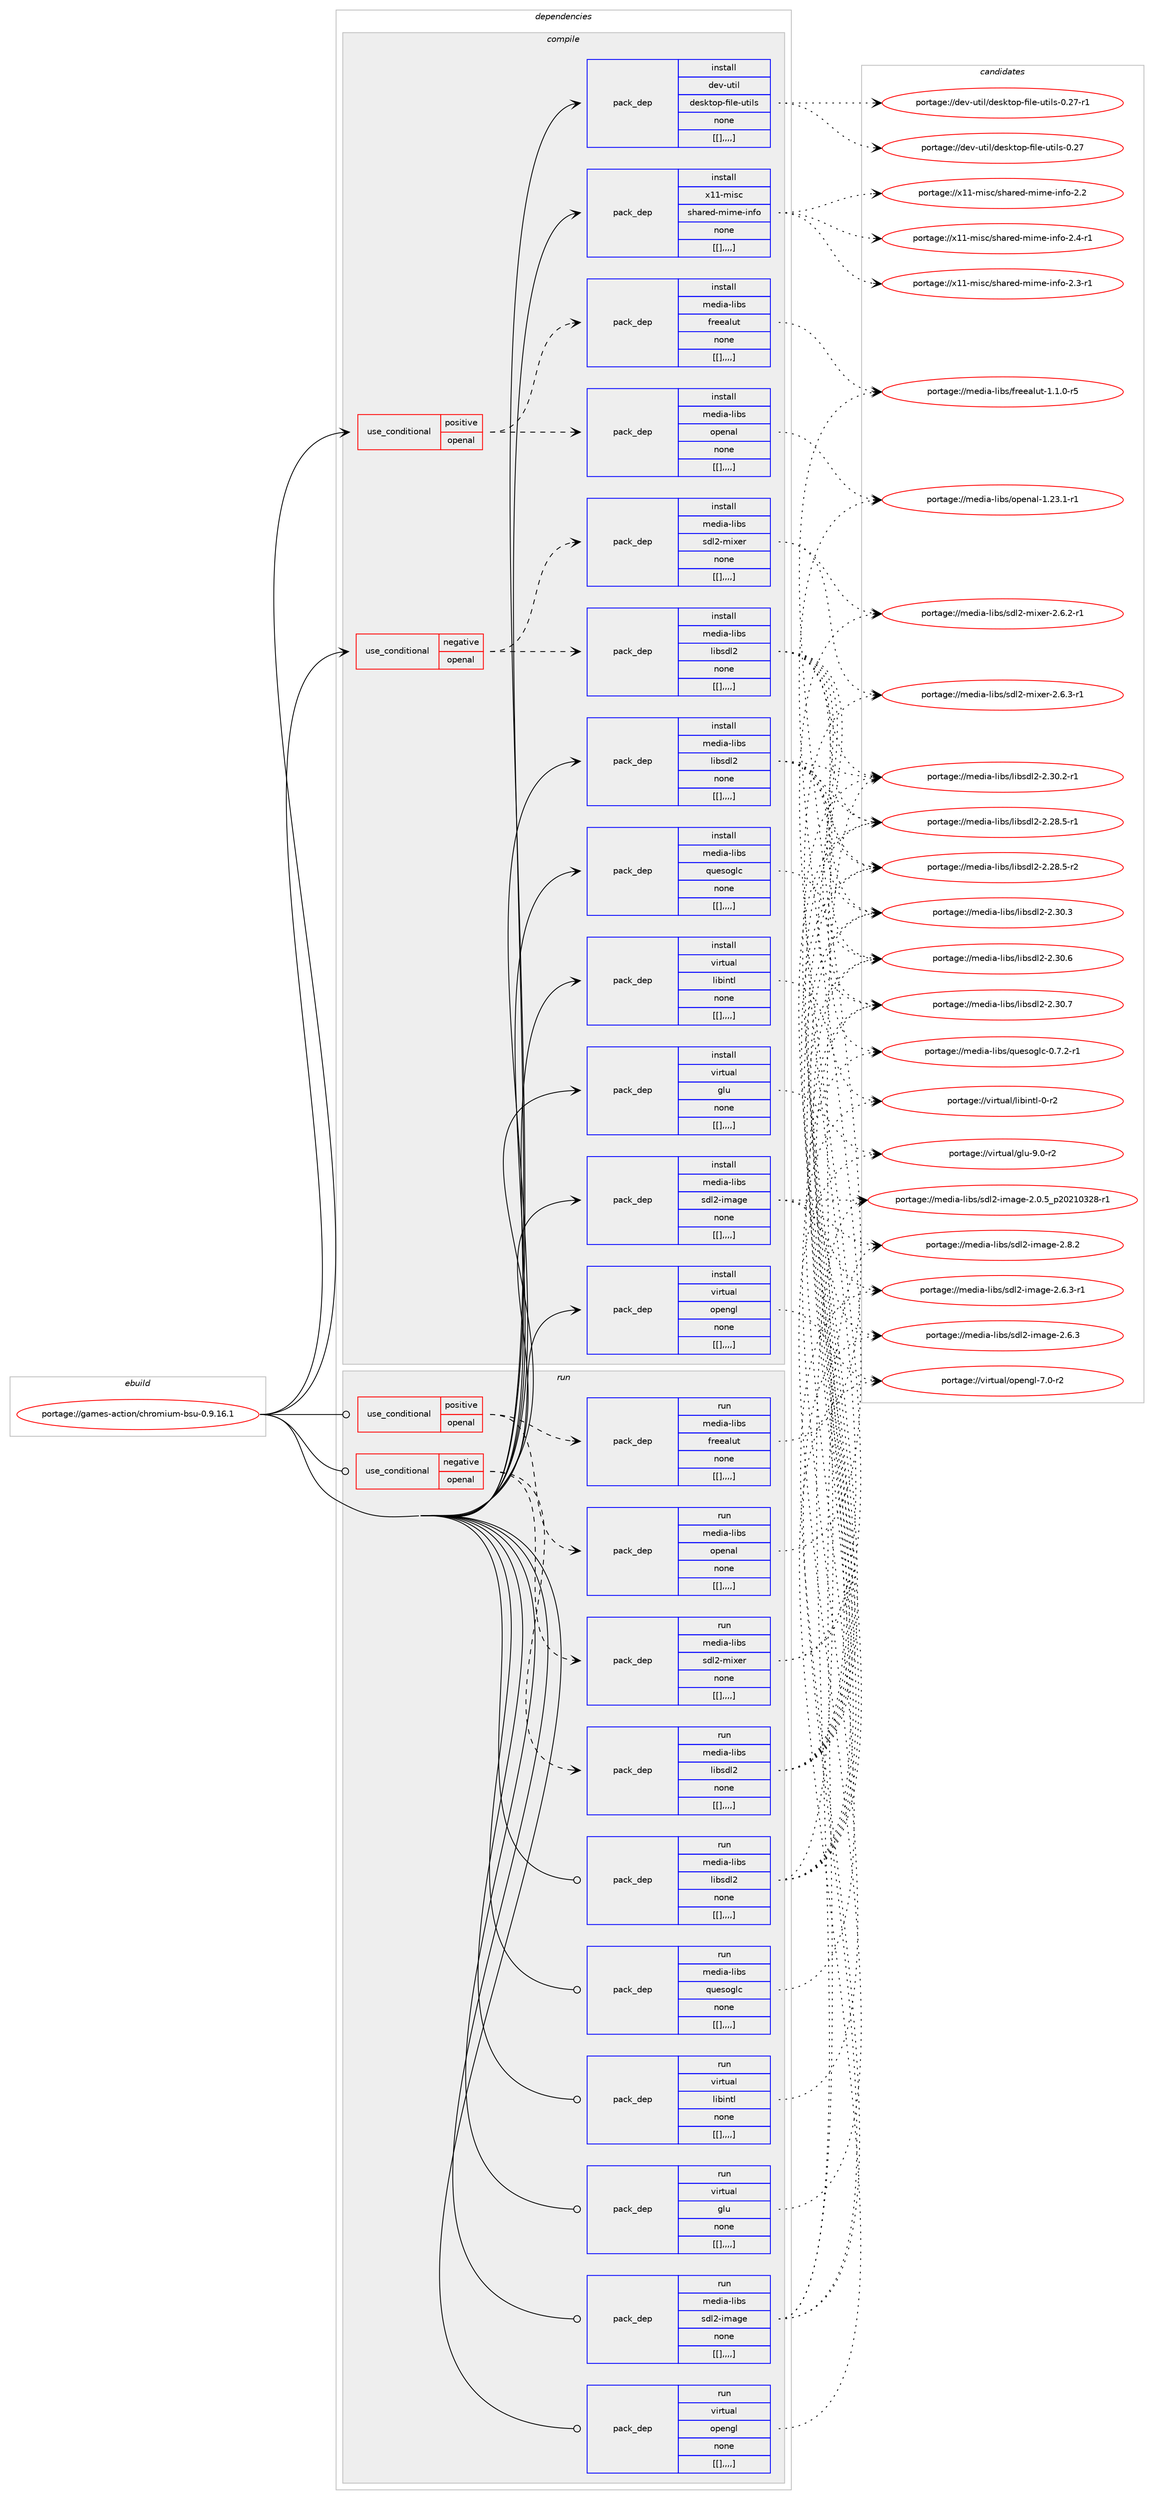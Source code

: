 digraph prolog {

# *************
# Graph options
# *************

newrank=true;
concentrate=true;
compound=true;
graph [rankdir=LR,fontname=Helvetica,fontsize=10,ranksep=1.5];#, ranksep=2.5, nodesep=0.2];
edge  [arrowhead=vee];
node  [fontname=Helvetica,fontsize=10];

# **********
# The ebuild
# **********

subgraph cluster_leftcol {
color=gray;
label=<<i>ebuild</i>>;
id [label="portage://games-action/chromium-bsu-0.9.16.1", color=red, width=4, href="../games-action/chromium-bsu-0.9.16.1.svg"];
}

# ****************
# The dependencies
# ****************

subgraph cluster_midcol {
color=gray;
label=<<i>dependencies</i>>;
subgraph cluster_compile {
fillcolor="#eeeeee";
style=filled;
label=<<i>compile</i>>;
subgraph cond64462 {
dependency227064 [label=<<TABLE BORDER="0" CELLBORDER="1" CELLSPACING="0" CELLPADDING="4"><TR><TD ROWSPAN="3" CELLPADDING="10">use_conditional</TD></TR><TR><TD>negative</TD></TR><TR><TD>openal</TD></TR></TABLE>>, shape=none, color=red];
subgraph pack161136 {
dependency227065 [label=<<TABLE BORDER="0" CELLBORDER="1" CELLSPACING="0" CELLPADDING="4" WIDTH="220"><TR><TD ROWSPAN="6" CELLPADDING="30">pack_dep</TD></TR><TR><TD WIDTH="110">install</TD></TR><TR><TD>media-libs</TD></TR><TR><TD>libsdl2</TD></TR><TR><TD>none</TD></TR><TR><TD>[[],,,,]</TD></TR></TABLE>>, shape=none, color=blue];
}
dependency227064:e -> dependency227065:w [weight=20,style="dashed",arrowhead="vee"];
subgraph pack161137 {
dependency227066 [label=<<TABLE BORDER="0" CELLBORDER="1" CELLSPACING="0" CELLPADDING="4" WIDTH="220"><TR><TD ROWSPAN="6" CELLPADDING="30">pack_dep</TD></TR><TR><TD WIDTH="110">install</TD></TR><TR><TD>media-libs</TD></TR><TR><TD>sdl2-mixer</TD></TR><TR><TD>none</TD></TR><TR><TD>[[],,,,]</TD></TR></TABLE>>, shape=none, color=blue];
}
dependency227064:e -> dependency227066:w [weight=20,style="dashed",arrowhead="vee"];
}
id:e -> dependency227064:w [weight=20,style="solid",arrowhead="vee"];
subgraph cond64463 {
dependency227067 [label=<<TABLE BORDER="0" CELLBORDER="1" CELLSPACING="0" CELLPADDING="4"><TR><TD ROWSPAN="3" CELLPADDING="10">use_conditional</TD></TR><TR><TD>positive</TD></TR><TR><TD>openal</TD></TR></TABLE>>, shape=none, color=red];
subgraph pack161138 {
dependency227068 [label=<<TABLE BORDER="0" CELLBORDER="1" CELLSPACING="0" CELLPADDING="4" WIDTH="220"><TR><TD ROWSPAN="6" CELLPADDING="30">pack_dep</TD></TR><TR><TD WIDTH="110">install</TD></TR><TR><TD>media-libs</TD></TR><TR><TD>freealut</TD></TR><TR><TD>none</TD></TR><TR><TD>[[],,,,]</TD></TR></TABLE>>, shape=none, color=blue];
}
dependency227067:e -> dependency227068:w [weight=20,style="dashed",arrowhead="vee"];
subgraph pack161139 {
dependency227069 [label=<<TABLE BORDER="0" CELLBORDER="1" CELLSPACING="0" CELLPADDING="4" WIDTH="220"><TR><TD ROWSPAN="6" CELLPADDING="30">pack_dep</TD></TR><TR><TD WIDTH="110">install</TD></TR><TR><TD>media-libs</TD></TR><TR><TD>openal</TD></TR><TR><TD>none</TD></TR><TR><TD>[[],,,,]</TD></TR></TABLE>>, shape=none, color=blue];
}
dependency227067:e -> dependency227069:w [weight=20,style="dashed",arrowhead="vee"];
}
id:e -> dependency227067:w [weight=20,style="solid",arrowhead="vee"];
subgraph pack161140 {
dependency227070 [label=<<TABLE BORDER="0" CELLBORDER="1" CELLSPACING="0" CELLPADDING="4" WIDTH="220"><TR><TD ROWSPAN="6" CELLPADDING="30">pack_dep</TD></TR><TR><TD WIDTH="110">install</TD></TR><TR><TD>dev-util</TD></TR><TR><TD>desktop-file-utils</TD></TR><TR><TD>none</TD></TR><TR><TD>[[],,,,]</TD></TR></TABLE>>, shape=none, color=blue];
}
id:e -> dependency227070:w [weight=20,style="solid",arrowhead="vee"];
subgraph pack161141 {
dependency227071 [label=<<TABLE BORDER="0" CELLBORDER="1" CELLSPACING="0" CELLPADDING="4" WIDTH="220"><TR><TD ROWSPAN="6" CELLPADDING="30">pack_dep</TD></TR><TR><TD WIDTH="110">install</TD></TR><TR><TD>media-libs</TD></TR><TR><TD>libsdl2</TD></TR><TR><TD>none</TD></TR><TR><TD>[[],,,,]</TD></TR></TABLE>>, shape=none, color=blue];
}
id:e -> dependency227071:w [weight=20,style="solid",arrowhead="vee"];
subgraph pack161142 {
dependency227072 [label=<<TABLE BORDER="0" CELLBORDER="1" CELLSPACING="0" CELLPADDING="4" WIDTH="220"><TR><TD ROWSPAN="6" CELLPADDING="30">pack_dep</TD></TR><TR><TD WIDTH="110">install</TD></TR><TR><TD>media-libs</TD></TR><TR><TD>quesoglc</TD></TR><TR><TD>none</TD></TR><TR><TD>[[],,,,]</TD></TR></TABLE>>, shape=none, color=blue];
}
id:e -> dependency227072:w [weight=20,style="solid",arrowhead="vee"];
subgraph pack161143 {
dependency227073 [label=<<TABLE BORDER="0" CELLBORDER="1" CELLSPACING="0" CELLPADDING="4" WIDTH="220"><TR><TD ROWSPAN="6" CELLPADDING="30">pack_dep</TD></TR><TR><TD WIDTH="110">install</TD></TR><TR><TD>media-libs</TD></TR><TR><TD>sdl2-image</TD></TR><TR><TD>none</TD></TR><TR><TD>[[],,,,]</TD></TR></TABLE>>, shape=none, color=blue];
}
id:e -> dependency227073:w [weight=20,style="solid",arrowhead="vee"];
subgraph pack161144 {
dependency227074 [label=<<TABLE BORDER="0" CELLBORDER="1" CELLSPACING="0" CELLPADDING="4" WIDTH="220"><TR><TD ROWSPAN="6" CELLPADDING="30">pack_dep</TD></TR><TR><TD WIDTH="110">install</TD></TR><TR><TD>virtual</TD></TR><TR><TD>glu</TD></TR><TR><TD>none</TD></TR><TR><TD>[[],,,,]</TD></TR></TABLE>>, shape=none, color=blue];
}
id:e -> dependency227074:w [weight=20,style="solid",arrowhead="vee"];
subgraph pack161145 {
dependency227075 [label=<<TABLE BORDER="0" CELLBORDER="1" CELLSPACING="0" CELLPADDING="4" WIDTH="220"><TR><TD ROWSPAN="6" CELLPADDING="30">pack_dep</TD></TR><TR><TD WIDTH="110">install</TD></TR><TR><TD>virtual</TD></TR><TR><TD>libintl</TD></TR><TR><TD>none</TD></TR><TR><TD>[[],,,,]</TD></TR></TABLE>>, shape=none, color=blue];
}
id:e -> dependency227075:w [weight=20,style="solid",arrowhead="vee"];
subgraph pack161146 {
dependency227076 [label=<<TABLE BORDER="0" CELLBORDER="1" CELLSPACING="0" CELLPADDING="4" WIDTH="220"><TR><TD ROWSPAN="6" CELLPADDING="30">pack_dep</TD></TR><TR><TD WIDTH="110">install</TD></TR><TR><TD>virtual</TD></TR><TR><TD>opengl</TD></TR><TR><TD>none</TD></TR><TR><TD>[[],,,,]</TD></TR></TABLE>>, shape=none, color=blue];
}
id:e -> dependency227076:w [weight=20,style="solid",arrowhead="vee"];
subgraph pack161147 {
dependency227077 [label=<<TABLE BORDER="0" CELLBORDER="1" CELLSPACING="0" CELLPADDING="4" WIDTH="220"><TR><TD ROWSPAN="6" CELLPADDING="30">pack_dep</TD></TR><TR><TD WIDTH="110">install</TD></TR><TR><TD>x11-misc</TD></TR><TR><TD>shared-mime-info</TD></TR><TR><TD>none</TD></TR><TR><TD>[[],,,,]</TD></TR></TABLE>>, shape=none, color=blue];
}
id:e -> dependency227077:w [weight=20,style="solid",arrowhead="vee"];
}
subgraph cluster_compileandrun {
fillcolor="#eeeeee";
style=filled;
label=<<i>compile and run</i>>;
}
subgraph cluster_run {
fillcolor="#eeeeee";
style=filled;
label=<<i>run</i>>;
subgraph cond64464 {
dependency227078 [label=<<TABLE BORDER="0" CELLBORDER="1" CELLSPACING="0" CELLPADDING="4"><TR><TD ROWSPAN="3" CELLPADDING="10">use_conditional</TD></TR><TR><TD>negative</TD></TR><TR><TD>openal</TD></TR></TABLE>>, shape=none, color=red];
subgraph pack161148 {
dependency227079 [label=<<TABLE BORDER="0" CELLBORDER="1" CELLSPACING="0" CELLPADDING="4" WIDTH="220"><TR><TD ROWSPAN="6" CELLPADDING="30">pack_dep</TD></TR><TR><TD WIDTH="110">run</TD></TR><TR><TD>media-libs</TD></TR><TR><TD>libsdl2</TD></TR><TR><TD>none</TD></TR><TR><TD>[[],,,,]</TD></TR></TABLE>>, shape=none, color=blue];
}
dependency227078:e -> dependency227079:w [weight=20,style="dashed",arrowhead="vee"];
subgraph pack161149 {
dependency227080 [label=<<TABLE BORDER="0" CELLBORDER="1" CELLSPACING="0" CELLPADDING="4" WIDTH="220"><TR><TD ROWSPAN="6" CELLPADDING="30">pack_dep</TD></TR><TR><TD WIDTH="110">run</TD></TR><TR><TD>media-libs</TD></TR><TR><TD>sdl2-mixer</TD></TR><TR><TD>none</TD></TR><TR><TD>[[],,,,]</TD></TR></TABLE>>, shape=none, color=blue];
}
dependency227078:e -> dependency227080:w [weight=20,style="dashed",arrowhead="vee"];
}
id:e -> dependency227078:w [weight=20,style="solid",arrowhead="odot"];
subgraph cond64465 {
dependency227081 [label=<<TABLE BORDER="0" CELLBORDER="1" CELLSPACING="0" CELLPADDING="4"><TR><TD ROWSPAN="3" CELLPADDING="10">use_conditional</TD></TR><TR><TD>positive</TD></TR><TR><TD>openal</TD></TR></TABLE>>, shape=none, color=red];
subgraph pack161150 {
dependency227082 [label=<<TABLE BORDER="0" CELLBORDER="1" CELLSPACING="0" CELLPADDING="4" WIDTH="220"><TR><TD ROWSPAN="6" CELLPADDING="30">pack_dep</TD></TR><TR><TD WIDTH="110">run</TD></TR><TR><TD>media-libs</TD></TR><TR><TD>freealut</TD></TR><TR><TD>none</TD></TR><TR><TD>[[],,,,]</TD></TR></TABLE>>, shape=none, color=blue];
}
dependency227081:e -> dependency227082:w [weight=20,style="dashed",arrowhead="vee"];
subgraph pack161151 {
dependency227083 [label=<<TABLE BORDER="0" CELLBORDER="1" CELLSPACING="0" CELLPADDING="4" WIDTH="220"><TR><TD ROWSPAN="6" CELLPADDING="30">pack_dep</TD></TR><TR><TD WIDTH="110">run</TD></TR><TR><TD>media-libs</TD></TR><TR><TD>openal</TD></TR><TR><TD>none</TD></TR><TR><TD>[[],,,,]</TD></TR></TABLE>>, shape=none, color=blue];
}
dependency227081:e -> dependency227083:w [weight=20,style="dashed",arrowhead="vee"];
}
id:e -> dependency227081:w [weight=20,style="solid",arrowhead="odot"];
subgraph pack161152 {
dependency227084 [label=<<TABLE BORDER="0" CELLBORDER="1" CELLSPACING="0" CELLPADDING="4" WIDTH="220"><TR><TD ROWSPAN="6" CELLPADDING="30">pack_dep</TD></TR><TR><TD WIDTH="110">run</TD></TR><TR><TD>media-libs</TD></TR><TR><TD>libsdl2</TD></TR><TR><TD>none</TD></TR><TR><TD>[[],,,,]</TD></TR></TABLE>>, shape=none, color=blue];
}
id:e -> dependency227084:w [weight=20,style="solid",arrowhead="odot"];
subgraph pack161153 {
dependency227085 [label=<<TABLE BORDER="0" CELLBORDER="1" CELLSPACING="0" CELLPADDING="4" WIDTH="220"><TR><TD ROWSPAN="6" CELLPADDING="30">pack_dep</TD></TR><TR><TD WIDTH="110">run</TD></TR><TR><TD>media-libs</TD></TR><TR><TD>quesoglc</TD></TR><TR><TD>none</TD></TR><TR><TD>[[],,,,]</TD></TR></TABLE>>, shape=none, color=blue];
}
id:e -> dependency227085:w [weight=20,style="solid",arrowhead="odot"];
subgraph pack161154 {
dependency227086 [label=<<TABLE BORDER="0" CELLBORDER="1" CELLSPACING="0" CELLPADDING="4" WIDTH="220"><TR><TD ROWSPAN="6" CELLPADDING="30">pack_dep</TD></TR><TR><TD WIDTH="110">run</TD></TR><TR><TD>media-libs</TD></TR><TR><TD>sdl2-image</TD></TR><TR><TD>none</TD></TR><TR><TD>[[],,,,]</TD></TR></TABLE>>, shape=none, color=blue];
}
id:e -> dependency227086:w [weight=20,style="solid",arrowhead="odot"];
subgraph pack161155 {
dependency227087 [label=<<TABLE BORDER="0" CELLBORDER="1" CELLSPACING="0" CELLPADDING="4" WIDTH="220"><TR><TD ROWSPAN="6" CELLPADDING="30">pack_dep</TD></TR><TR><TD WIDTH="110">run</TD></TR><TR><TD>virtual</TD></TR><TR><TD>glu</TD></TR><TR><TD>none</TD></TR><TR><TD>[[],,,,]</TD></TR></TABLE>>, shape=none, color=blue];
}
id:e -> dependency227087:w [weight=20,style="solid",arrowhead="odot"];
subgraph pack161156 {
dependency227088 [label=<<TABLE BORDER="0" CELLBORDER="1" CELLSPACING="0" CELLPADDING="4" WIDTH="220"><TR><TD ROWSPAN="6" CELLPADDING="30">pack_dep</TD></TR><TR><TD WIDTH="110">run</TD></TR><TR><TD>virtual</TD></TR><TR><TD>libintl</TD></TR><TR><TD>none</TD></TR><TR><TD>[[],,,,]</TD></TR></TABLE>>, shape=none, color=blue];
}
id:e -> dependency227088:w [weight=20,style="solid",arrowhead="odot"];
subgraph pack161157 {
dependency227089 [label=<<TABLE BORDER="0" CELLBORDER="1" CELLSPACING="0" CELLPADDING="4" WIDTH="220"><TR><TD ROWSPAN="6" CELLPADDING="30">pack_dep</TD></TR><TR><TD WIDTH="110">run</TD></TR><TR><TD>virtual</TD></TR><TR><TD>opengl</TD></TR><TR><TD>none</TD></TR><TR><TD>[[],,,,]</TD></TR></TABLE>>, shape=none, color=blue];
}
id:e -> dependency227089:w [weight=20,style="solid",arrowhead="odot"];
}
}

# **************
# The candidates
# **************

subgraph cluster_choices {
rank=same;
color=gray;
label=<<i>candidates</i>>;

subgraph choice161136 {
color=black;
nodesep=1;
choice10910110010597451081059811547108105981151001085045504651484655 [label="portage://media-libs/libsdl2-2.30.7", color=red, width=4,href="../media-libs/libsdl2-2.30.7.svg"];
choice10910110010597451081059811547108105981151001085045504651484654 [label="portage://media-libs/libsdl2-2.30.6", color=red, width=4,href="../media-libs/libsdl2-2.30.6.svg"];
choice10910110010597451081059811547108105981151001085045504651484651 [label="portage://media-libs/libsdl2-2.30.3", color=red, width=4,href="../media-libs/libsdl2-2.30.3.svg"];
choice109101100105974510810598115471081059811510010850455046514846504511449 [label="portage://media-libs/libsdl2-2.30.2-r1", color=red, width=4,href="../media-libs/libsdl2-2.30.2-r1.svg"];
choice109101100105974510810598115471081059811510010850455046505646534511450 [label="portage://media-libs/libsdl2-2.28.5-r2", color=red, width=4,href="../media-libs/libsdl2-2.28.5-r2.svg"];
choice109101100105974510810598115471081059811510010850455046505646534511449 [label="portage://media-libs/libsdl2-2.28.5-r1", color=red, width=4,href="../media-libs/libsdl2-2.28.5-r1.svg"];
dependency227065:e -> choice10910110010597451081059811547108105981151001085045504651484655:w [style=dotted,weight="100"];
dependency227065:e -> choice10910110010597451081059811547108105981151001085045504651484654:w [style=dotted,weight="100"];
dependency227065:e -> choice10910110010597451081059811547108105981151001085045504651484651:w [style=dotted,weight="100"];
dependency227065:e -> choice109101100105974510810598115471081059811510010850455046514846504511449:w [style=dotted,weight="100"];
dependency227065:e -> choice109101100105974510810598115471081059811510010850455046505646534511450:w [style=dotted,weight="100"];
dependency227065:e -> choice109101100105974510810598115471081059811510010850455046505646534511449:w [style=dotted,weight="100"];
}
subgraph choice161137 {
color=black;
nodesep=1;
choice1091011001059745108105981154711510010850451091051201011144550465446514511449 [label="portage://media-libs/sdl2-mixer-2.6.3-r1", color=red, width=4,href="../media-libs/sdl2-mixer-2.6.3-r1.svg"];
choice1091011001059745108105981154711510010850451091051201011144550465446504511449 [label="portage://media-libs/sdl2-mixer-2.6.2-r1", color=red, width=4,href="../media-libs/sdl2-mixer-2.6.2-r1.svg"];
dependency227066:e -> choice1091011001059745108105981154711510010850451091051201011144550465446514511449:w [style=dotted,weight="100"];
dependency227066:e -> choice1091011001059745108105981154711510010850451091051201011144550465446504511449:w [style=dotted,weight="100"];
}
subgraph choice161138 {
color=black;
nodesep=1;
choice10910110010597451081059811547102114101101971081171164549464946484511453 [label="portage://media-libs/freealut-1.1.0-r5", color=red, width=4,href="../media-libs/freealut-1.1.0-r5.svg"];
dependency227068:e -> choice10910110010597451081059811547102114101101971081171164549464946484511453:w [style=dotted,weight="100"];
}
subgraph choice161139 {
color=black;
nodesep=1;
choice1091011001059745108105981154711111210111097108454946505146494511449 [label="portage://media-libs/openal-1.23.1-r1", color=red, width=4,href="../media-libs/openal-1.23.1-r1.svg"];
dependency227069:e -> choice1091011001059745108105981154711111210111097108454946505146494511449:w [style=dotted,weight="100"];
}
subgraph choice161140 {
color=black;
nodesep=1;
choice1001011184511711610510847100101115107116111112451021051081014511711610510811545484650554511449 [label="portage://dev-util/desktop-file-utils-0.27-r1", color=red, width=4,href="../dev-util/desktop-file-utils-0.27-r1.svg"];
choice100101118451171161051084710010111510711611111245102105108101451171161051081154548465055 [label="portage://dev-util/desktop-file-utils-0.27", color=red, width=4,href="../dev-util/desktop-file-utils-0.27.svg"];
dependency227070:e -> choice1001011184511711610510847100101115107116111112451021051081014511711610510811545484650554511449:w [style=dotted,weight="100"];
dependency227070:e -> choice100101118451171161051084710010111510711611111245102105108101451171161051081154548465055:w [style=dotted,weight="100"];
}
subgraph choice161141 {
color=black;
nodesep=1;
choice10910110010597451081059811547108105981151001085045504651484655 [label="portage://media-libs/libsdl2-2.30.7", color=red, width=4,href="../media-libs/libsdl2-2.30.7.svg"];
choice10910110010597451081059811547108105981151001085045504651484654 [label="portage://media-libs/libsdl2-2.30.6", color=red, width=4,href="../media-libs/libsdl2-2.30.6.svg"];
choice10910110010597451081059811547108105981151001085045504651484651 [label="portage://media-libs/libsdl2-2.30.3", color=red, width=4,href="../media-libs/libsdl2-2.30.3.svg"];
choice109101100105974510810598115471081059811510010850455046514846504511449 [label="portage://media-libs/libsdl2-2.30.2-r1", color=red, width=4,href="../media-libs/libsdl2-2.30.2-r1.svg"];
choice109101100105974510810598115471081059811510010850455046505646534511450 [label="portage://media-libs/libsdl2-2.28.5-r2", color=red, width=4,href="../media-libs/libsdl2-2.28.5-r2.svg"];
choice109101100105974510810598115471081059811510010850455046505646534511449 [label="portage://media-libs/libsdl2-2.28.5-r1", color=red, width=4,href="../media-libs/libsdl2-2.28.5-r1.svg"];
dependency227071:e -> choice10910110010597451081059811547108105981151001085045504651484655:w [style=dotted,weight="100"];
dependency227071:e -> choice10910110010597451081059811547108105981151001085045504651484654:w [style=dotted,weight="100"];
dependency227071:e -> choice10910110010597451081059811547108105981151001085045504651484651:w [style=dotted,weight="100"];
dependency227071:e -> choice109101100105974510810598115471081059811510010850455046514846504511449:w [style=dotted,weight="100"];
dependency227071:e -> choice109101100105974510810598115471081059811510010850455046505646534511450:w [style=dotted,weight="100"];
dependency227071:e -> choice109101100105974510810598115471081059811510010850455046505646534511449:w [style=dotted,weight="100"];
}
subgraph choice161142 {
color=black;
nodesep=1;
choice10910110010597451081059811547113117101115111103108994548465546504511449 [label="portage://media-libs/quesoglc-0.7.2-r1", color=red, width=4,href="../media-libs/quesoglc-0.7.2-r1.svg"];
dependency227072:e -> choice10910110010597451081059811547113117101115111103108994548465546504511449:w [style=dotted,weight="100"];
}
subgraph choice161143 {
color=black;
nodesep=1;
choice10910110010597451081059811547115100108504510510997103101455046564650 [label="portage://media-libs/sdl2-image-2.8.2", color=red, width=4,href="../media-libs/sdl2-image-2.8.2.svg"];
choice109101100105974510810598115471151001085045105109971031014550465446514511449 [label="portage://media-libs/sdl2-image-2.6.3-r1", color=red, width=4,href="../media-libs/sdl2-image-2.6.3-r1.svg"];
choice10910110010597451081059811547115100108504510510997103101455046544651 [label="portage://media-libs/sdl2-image-2.6.3", color=red, width=4,href="../media-libs/sdl2-image-2.6.3.svg"];
choice109101100105974510810598115471151001085045105109971031014550464846539511250485049485150564511449 [label="portage://media-libs/sdl2-image-2.0.5_p20210328-r1", color=red, width=4,href="../media-libs/sdl2-image-2.0.5_p20210328-r1.svg"];
dependency227073:e -> choice10910110010597451081059811547115100108504510510997103101455046564650:w [style=dotted,weight="100"];
dependency227073:e -> choice109101100105974510810598115471151001085045105109971031014550465446514511449:w [style=dotted,weight="100"];
dependency227073:e -> choice10910110010597451081059811547115100108504510510997103101455046544651:w [style=dotted,weight="100"];
dependency227073:e -> choice109101100105974510810598115471151001085045105109971031014550464846539511250485049485150564511449:w [style=dotted,weight="100"];
}
subgraph choice161144 {
color=black;
nodesep=1;
choice1181051141161179710847103108117455746484511450 [label="portage://virtual/glu-9.0-r2", color=red, width=4,href="../virtual/glu-9.0-r2.svg"];
dependency227074:e -> choice1181051141161179710847103108117455746484511450:w [style=dotted,weight="100"];
}
subgraph choice161145 {
color=black;
nodesep=1;
choice11810511411611797108471081059810511011610845484511450 [label="portage://virtual/libintl-0-r2", color=red, width=4,href="../virtual/libintl-0-r2.svg"];
dependency227075:e -> choice11810511411611797108471081059810511011610845484511450:w [style=dotted,weight="100"];
}
subgraph choice161146 {
color=black;
nodesep=1;
choice1181051141161179710847111112101110103108455546484511450 [label="portage://virtual/opengl-7.0-r2", color=red, width=4,href="../virtual/opengl-7.0-r2.svg"];
dependency227076:e -> choice1181051141161179710847111112101110103108455546484511450:w [style=dotted,weight="100"];
}
subgraph choice161147 {
color=black;
nodesep=1;
choice1204949451091051159947115104971141011004510910510910145105110102111455046524511449 [label="portage://x11-misc/shared-mime-info-2.4-r1", color=red, width=4,href="../x11-misc/shared-mime-info-2.4-r1.svg"];
choice1204949451091051159947115104971141011004510910510910145105110102111455046514511449 [label="portage://x11-misc/shared-mime-info-2.3-r1", color=red, width=4,href="../x11-misc/shared-mime-info-2.3-r1.svg"];
choice120494945109105115994711510497114101100451091051091014510511010211145504650 [label="portage://x11-misc/shared-mime-info-2.2", color=red, width=4,href="../x11-misc/shared-mime-info-2.2.svg"];
dependency227077:e -> choice1204949451091051159947115104971141011004510910510910145105110102111455046524511449:w [style=dotted,weight="100"];
dependency227077:e -> choice1204949451091051159947115104971141011004510910510910145105110102111455046514511449:w [style=dotted,weight="100"];
dependency227077:e -> choice120494945109105115994711510497114101100451091051091014510511010211145504650:w [style=dotted,weight="100"];
}
subgraph choice161148 {
color=black;
nodesep=1;
choice10910110010597451081059811547108105981151001085045504651484655 [label="portage://media-libs/libsdl2-2.30.7", color=red, width=4,href="../media-libs/libsdl2-2.30.7.svg"];
choice10910110010597451081059811547108105981151001085045504651484654 [label="portage://media-libs/libsdl2-2.30.6", color=red, width=4,href="../media-libs/libsdl2-2.30.6.svg"];
choice10910110010597451081059811547108105981151001085045504651484651 [label="portage://media-libs/libsdl2-2.30.3", color=red, width=4,href="../media-libs/libsdl2-2.30.3.svg"];
choice109101100105974510810598115471081059811510010850455046514846504511449 [label="portage://media-libs/libsdl2-2.30.2-r1", color=red, width=4,href="../media-libs/libsdl2-2.30.2-r1.svg"];
choice109101100105974510810598115471081059811510010850455046505646534511450 [label="portage://media-libs/libsdl2-2.28.5-r2", color=red, width=4,href="../media-libs/libsdl2-2.28.5-r2.svg"];
choice109101100105974510810598115471081059811510010850455046505646534511449 [label="portage://media-libs/libsdl2-2.28.5-r1", color=red, width=4,href="../media-libs/libsdl2-2.28.5-r1.svg"];
dependency227079:e -> choice10910110010597451081059811547108105981151001085045504651484655:w [style=dotted,weight="100"];
dependency227079:e -> choice10910110010597451081059811547108105981151001085045504651484654:w [style=dotted,weight="100"];
dependency227079:e -> choice10910110010597451081059811547108105981151001085045504651484651:w [style=dotted,weight="100"];
dependency227079:e -> choice109101100105974510810598115471081059811510010850455046514846504511449:w [style=dotted,weight="100"];
dependency227079:e -> choice109101100105974510810598115471081059811510010850455046505646534511450:w [style=dotted,weight="100"];
dependency227079:e -> choice109101100105974510810598115471081059811510010850455046505646534511449:w [style=dotted,weight="100"];
}
subgraph choice161149 {
color=black;
nodesep=1;
choice1091011001059745108105981154711510010850451091051201011144550465446514511449 [label="portage://media-libs/sdl2-mixer-2.6.3-r1", color=red, width=4,href="../media-libs/sdl2-mixer-2.6.3-r1.svg"];
choice1091011001059745108105981154711510010850451091051201011144550465446504511449 [label="portage://media-libs/sdl2-mixer-2.6.2-r1", color=red, width=4,href="../media-libs/sdl2-mixer-2.6.2-r1.svg"];
dependency227080:e -> choice1091011001059745108105981154711510010850451091051201011144550465446514511449:w [style=dotted,weight="100"];
dependency227080:e -> choice1091011001059745108105981154711510010850451091051201011144550465446504511449:w [style=dotted,weight="100"];
}
subgraph choice161150 {
color=black;
nodesep=1;
choice10910110010597451081059811547102114101101971081171164549464946484511453 [label="portage://media-libs/freealut-1.1.0-r5", color=red, width=4,href="../media-libs/freealut-1.1.0-r5.svg"];
dependency227082:e -> choice10910110010597451081059811547102114101101971081171164549464946484511453:w [style=dotted,weight="100"];
}
subgraph choice161151 {
color=black;
nodesep=1;
choice1091011001059745108105981154711111210111097108454946505146494511449 [label="portage://media-libs/openal-1.23.1-r1", color=red, width=4,href="../media-libs/openal-1.23.1-r1.svg"];
dependency227083:e -> choice1091011001059745108105981154711111210111097108454946505146494511449:w [style=dotted,weight="100"];
}
subgraph choice161152 {
color=black;
nodesep=1;
choice10910110010597451081059811547108105981151001085045504651484655 [label="portage://media-libs/libsdl2-2.30.7", color=red, width=4,href="../media-libs/libsdl2-2.30.7.svg"];
choice10910110010597451081059811547108105981151001085045504651484654 [label="portage://media-libs/libsdl2-2.30.6", color=red, width=4,href="../media-libs/libsdl2-2.30.6.svg"];
choice10910110010597451081059811547108105981151001085045504651484651 [label="portage://media-libs/libsdl2-2.30.3", color=red, width=4,href="../media-libs/libsdl2-2.30.3.svg"];
choice109101100105974510810598115471081059811510010850455046514846504511449 [label="portage://media-libs/libsdl2-2.30.2-r1", color=red, width=4,href="../media-libs/libsdl2-2.30.2-r1.svg"];
choice109101100105974510810598115471081059811510010850455046505646534511450 [label="portage://media-libs/libsdl2-2.28.5-r2", color=red, width=4,href="../media-libs/libsdl2-2.28.5-r2.svg"];
choice109101100105974510810598115471081059811510010850455046505646534511449 [label="portage://media-libs/libsdl2-2.28.5-r1", color=red, width=4,href="../media-libs/libsdl2-2.28.5-r1.svg"];
dependency227084:e -> choice10910110010597451081059811547108105981151001085045504651484655:w [style=dotted,weight="100"];
dependency227084:e -> choice10910110010597451081059811547108105981151001085045504651484654:w [style=dotted,weight="100"];
dependency227084:e -> choice10910110010597451081059811547108105981151001085045504651484651:w [style=dotted,weight="100"];
dependency227084:e -> choice109101100105974510810598115471081059811510010850455046514846504511449:w [style=dotted,weight="100"];
dependency227084:e -> choice109101100105974510810598115471081059811510010850455046505646534511450:w [style=dotted,weight="100"];
dependency227084:e -> choice109101100105974510810598115471081059811510010850455046505646534511449:w [style=dotted,weight="100"];
}
subgraph choice161153 {
color=black;
nodesep=1;
choice10910110010597451081059811547113117101115111103108994548465546504511449 [label="portage://media-libs/quesoglc-0.7.2-r1", color=red, width=4,href="../media-libs/quesoglc-0.7.2-r1.svg"];
dependency227085:e -> choice10910110010597451081059811547113117101115111103108994548465546504511449:w [style=dotted,weight="100"];
}
subgraph choice161154 {
color=black;
nodesep=1;
choice10910110010597451081059811547115100108504510510997103101455046564650 [label="portage://media-libs/sdl2-image-2.8.2", color=red, width=4,href="../media-libs/sdl2-image-2.8.2.svg"];
choice109101100105974510810598115471151001085045105109971031014550465446514511449 [label="portage://media-libs/sdl2-image-2.6.3-r1", color=red, width=4,href="../media-libs/sdl2-image-2.6.3-r1.svg"];
choice10910110010597451081059811547115100108504510510997103101455046544651 [label="portage://media-libs/sdl2-image-2.6.3", color=red, width=4,href="../media-libs/sdl2-image-2.6.3.svg"];
choice109101100105974510810598115471151001085045105109971031014550464846539511250485049485150564511449 [label="portage://media-libs/sdl2-image-2.0.5_p20210328-r1", color=red, width=4,href="../media-libs/sdl2-image-2.0.5_p20210328-r1.svg"];
dependency227086:e -> choice10910110010597451081059811547115100108504510510997103101455046564650:w [style=dotted,weight="100"];
dependency227086:e -> choice109101100105974510810598115471151001085045105109971031014550465446514511449:w [style=dotted,weight="100"];
dependency227086:e -> choice10910110010597451081059811547115100108504510510997103101455046544651:w [style=dotted,weight="100"];
dependency227086:e -> choice109101100105974510810598115471151001085045105109971031014550464846539511250485049485150564511449:w [style=dotted,weight="100"];
}
subgraph choice161155 {
color=black;
nodesep=1;
choice1181051141161179710847103108117455746484511450 [label="portage://virtual/glu-9.0-r2", color=red, width=4,href="../virtual/glu-9.0-r2.svg"];
dependency227087:e -> choice1181051141161179710847103108117455746484511450:w [style=dotted,weight="100"];
}
subgraph choice161156 {
color=black;
nodesep=1;
choice11810511411611797108471081059810511011610845484511450 [label="portage://virtual/libintl-0-r2", color=red, width=4,href="../virtual/libintl-0-r2.svg"];
dependency227088:e -> choice11810511411611797108471081059810511011610845484511450:w [style=dotted,weight="100"];
}
subgraph choice161157 {
color=black;
nodesep=1;
choice1181051141161179710847111112101110103108455546484511450 [label="portage://virtual/opengl-7.0-r2", color=red, width=4,href="../virtual/opengl-7.0-r2.svg"];
dependency227089:e -> choice1181051141161179710847111112101110103108455546484511450:w [style=dotted,weight="100"];
}
}

}
